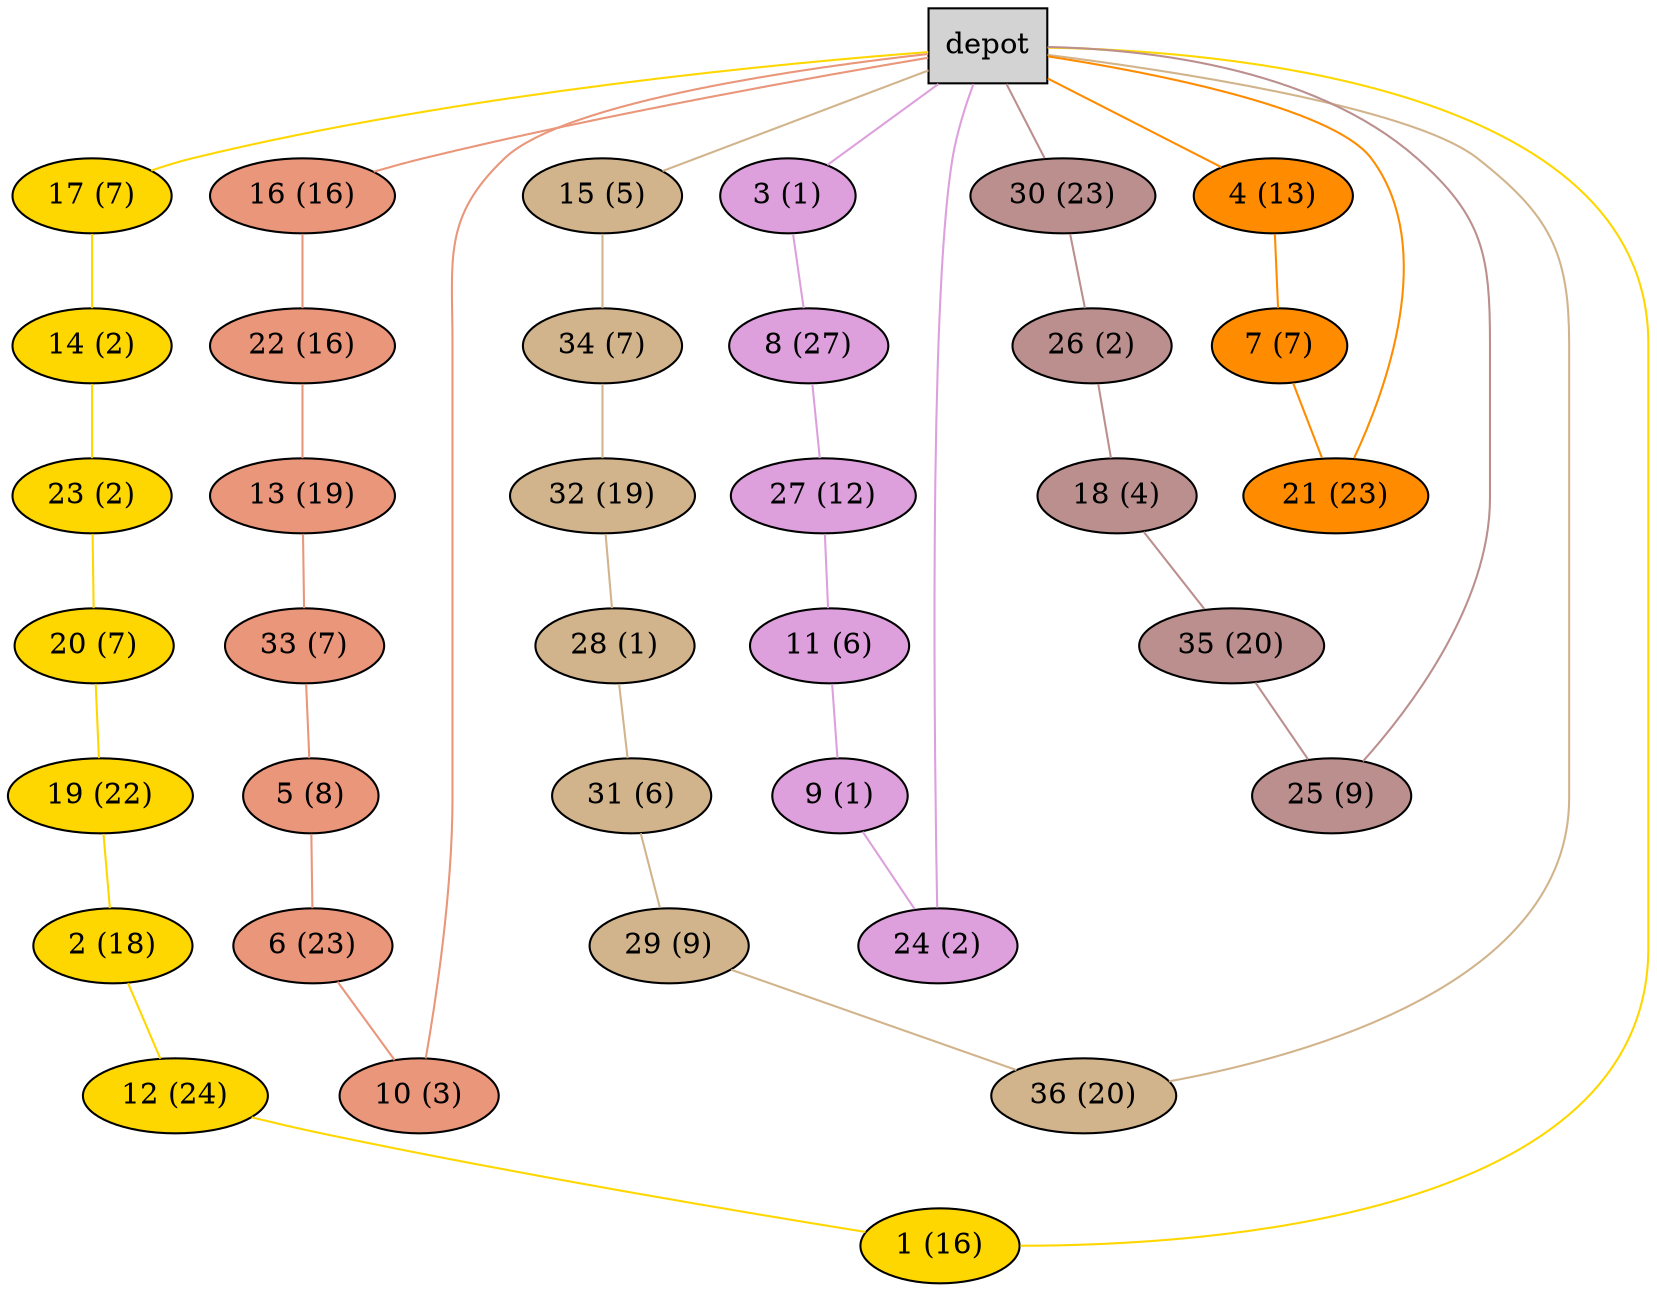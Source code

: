 graph G {
  0[shape = box, label = "depot", style = filled ];
  16[shape = ellipse, label = "16 (16)", style = filled , fillcolor = darksalmon ];
  "0"--"16"[color = darksalmon];
  22[shape = ellipse, label = "22 (16)", style = filled , fillcolor = darksalmon ];
  "16"--"22"[color = darksalmon];
  13[shape = ellipse, label = "13 (19)", style = filled , fillcolor = darksalmon ];
  "22"--"13"[color = darksalmon];
  33[shape = ellipse, label = "33 (7)", style = filled , fillcolor = darksalmon ];
  "13"--"33"[color = darksalmon];
  5[shape = ellipse, label = "5 (8)", style = filled , fillcolor = darksalmon ];
  "33"--"5"[color = darksalmon];
  6[shape = ellipse, label = "6 (23)", style = filled , fillcolor = darksalmon ];
  "5"--"6"[color = darksalmon];
  10[shape = ellipse, label = "10 (3)", style = filled , fillcolor = darksalmon ];
  "6"--"10"[color = darksalmon];
  "10"--"0"[color = darksalmon];
  17[shape = ellipse, label = "17 (7)", style = filled , fillcolor = gold ];
  "0"--"17"[color = gold];
  14[shape = ellipse, label = "14 (2)", style = filled , fillcolor = gold ];
  "17"--"14"[color = gold];
  23[shape = ellipse, label = "23 (2)", style = filled , fillcolor = gold ];
  "14"--"23"[color = gold];
  20[shape = ellipse, label = "20 (7)", style = filled , fillcolor = gold ];
  "23"--"20"[color = gold];
  19[shape = ellipse, label = "19 (22)", style = filled , fillcolor = gold ];
  "20"--"19"[color = gold];
  2[shape = ellipse, label = "2 (18)", style = filled , fillcolor = gold ];
  "19"--"2"[color = gold];
  12[shape = ellipse, label = "12 (24)", style = filled , fillcolor = gold ];
  "2"--"12"[color = gold];
  1[shape = ellipse, label = "1 (16)", style = filled , fillcolor = gold ];
  "12"--"1"[color = gold];
  "1"--"0"[color = gold];
  3[shape = ellipse, label = "3 (1)", style = filled , fillcolor = plum ];
  "0"--"3"[color = plum];
  8[shape = ellipse, label = "8 (27)", style = filled , fillcolor = plum ];
  "3"--"8"[color = plum];
  27[shape = ellipse, label = "27 (12)", style = filled , fillcolor = plum ];
  "8"--"27"[color = plum];
  11[shape = ellipse, label = "11 (6)", style = filled , fillcolor = plum ];
  "27"--"11"[color = plum];
  9[shape = ellipse, label = "9 (1)", style = filled , fillcolor = plum ];
  "11"--"9"[color = plum];
  24[shape = ellipse, label = "24 (2)", style = filled , fillcolor = plum ];
  "9"--"24"[color = plum];
  "24"--"0"[color = plum];
  15[shape = ellipse, label = "15 (5)", style = filled , fillcolor = tan ];
  "0"--"15"[color = tan];
  34[shape = ellipse, label = "34 (7)", style = filled , fillcolor = tan ];
  "15"--"34"[color = tan];
  32[shape = ellipse, label = "32 (19)", style = filled , fillcolor = tan ];
  "34"--"32"[color = tan];
  28[shape = ellipse, label = "28 (1)", style = filled , fillcolor = tan ];
  "32"--"28"[color = tan];
  31[shape = ellipse, label = "31 (6)", style = filled , fillcolor = tan ];
  "28"--"31"[color = tan];
  29[shape = ellipse, label = "29 (9)", style = filled , fillcolor = tan ];
  "31"--"29"[color = tan];
  36[shape = ellipse, label = "36 (20)", style = filled , fillcolor = tan ];
  "29"--"36"[color = tan];
  "36"--"0"[color = tan];
  4[shape = ellipse, label = "4 (13)", style = filled , fillcolor = darkorange ];
  "0"--"4"[color = darkorange];
  7[shape = ellipse, label = "7 (7)", style = filled , fillcolor = darkorange ];
  "4"--"7"[color = darkorange];
  21[shape = ellipse, label = "21 (23)", style = filled , fillcolor = darkorange ];
  "7"--"21"[color = darkorange];
  "21"--"0"[color = darkorange];
  30[shape = ellipse, label = "30 (23)", style = filled , fillcolor = rosybrown ];
  "0"--"30"[color = rosybrown];
  26[shape = ellipse, label = "26 (2)", style = filled , fillcolor = rosybrown ];
  "30"--"26"[color = rosybrown];
  18[shape = ellipse, label = "18 (4)", style = filled , fillcolor = rosybrown ];
  "26"--"18"[color = rosybrown];
  35[shape = ellipse, label = "35 (20)", style = filled , fillcolor = rosybrown ];
  "18"--"35"[color = rosybrown];
  25[shape = ellipse, label = "25 (9)", style = filled , fillcolor = rosybrown ];
  "35"--"25"[color = rosybrown];
  "25"--"0"[color = rosybrown];
}
